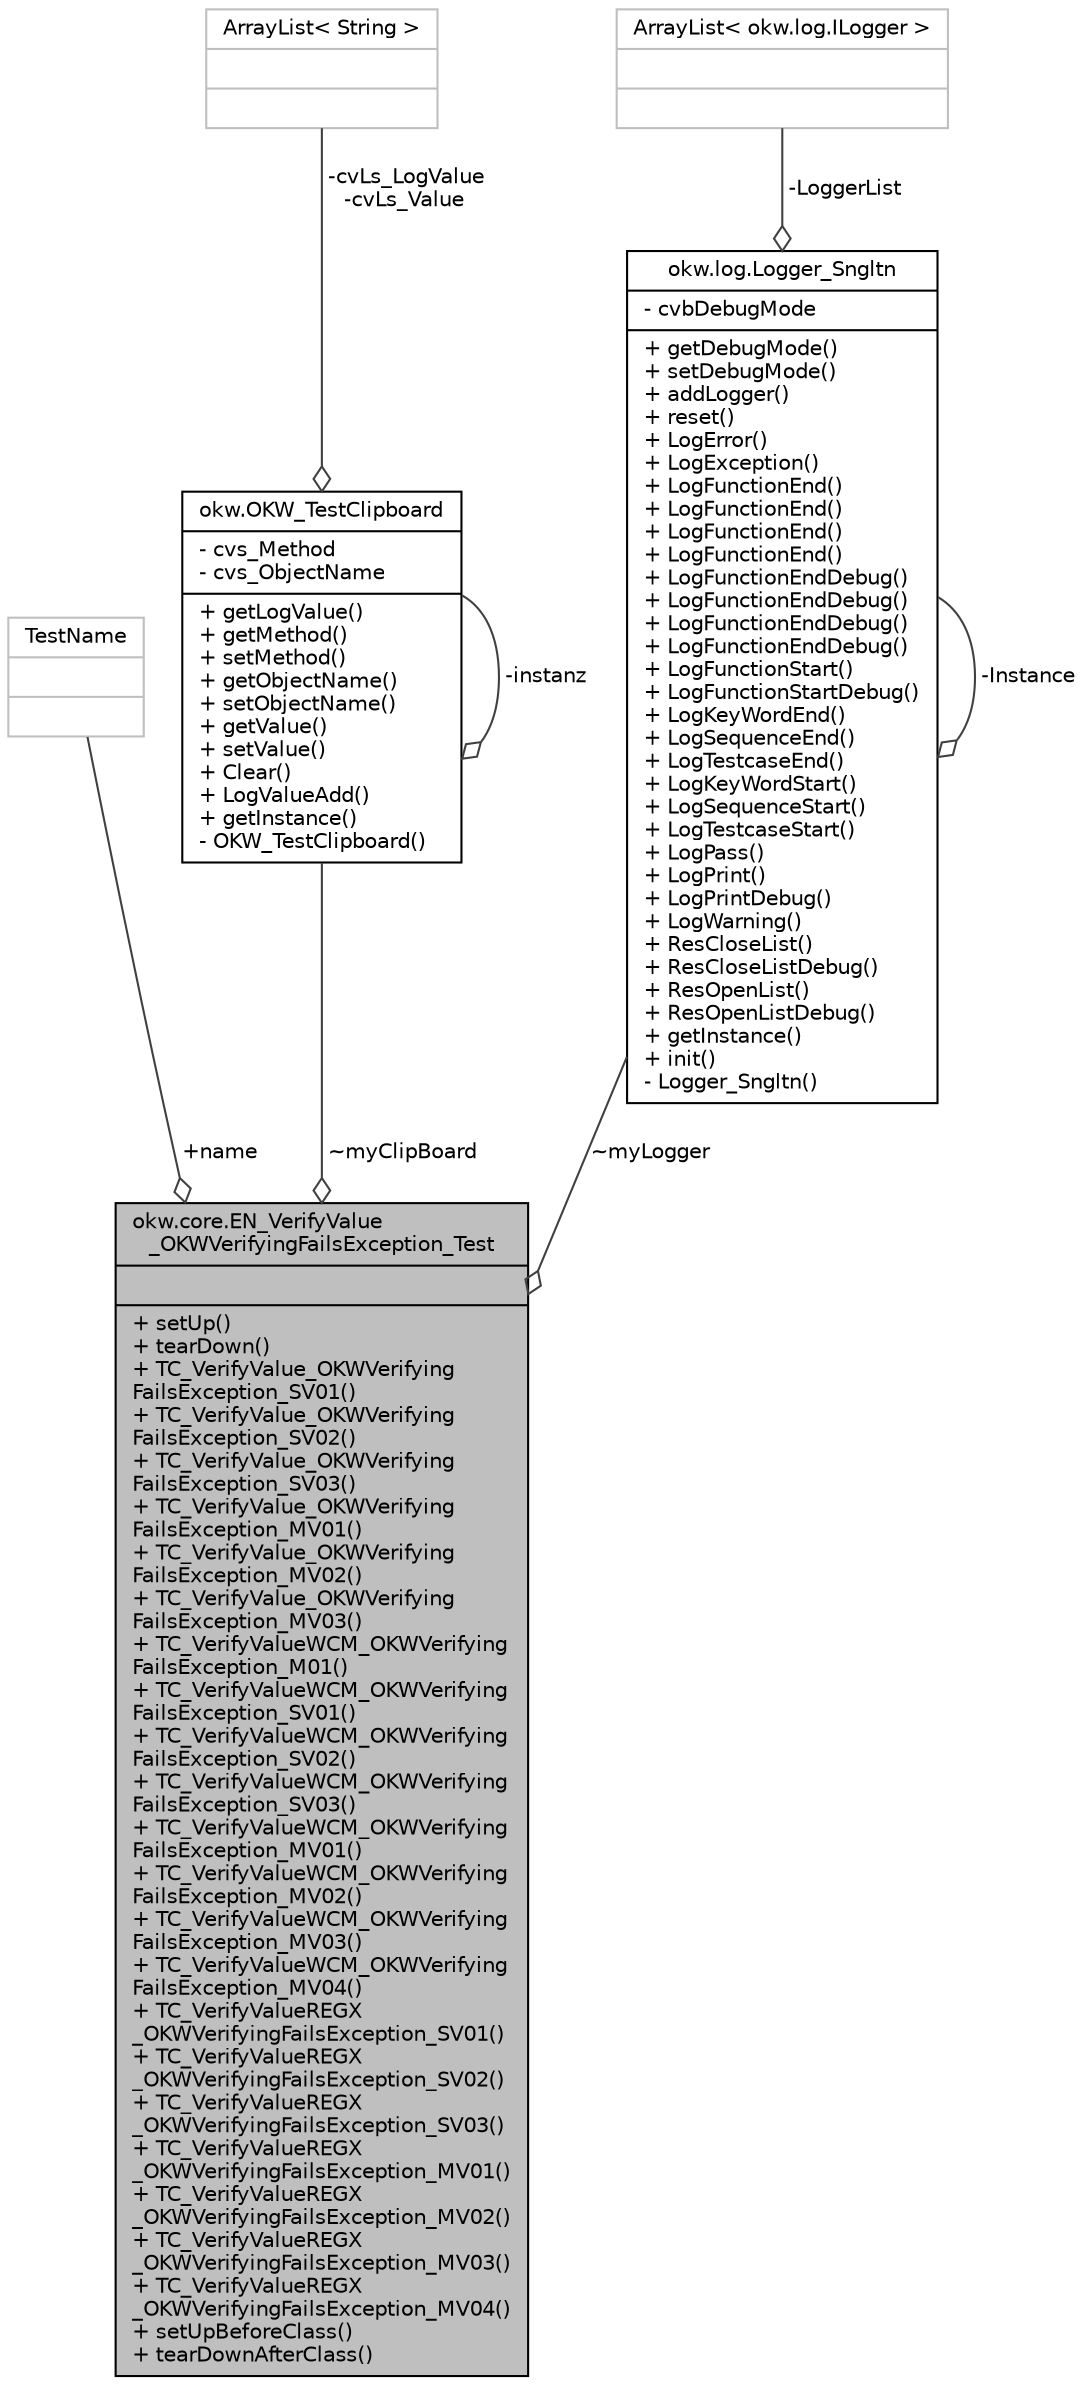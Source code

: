 digraph "okw.core.EN_VerifyValue_OKWVerifyingFailsException_Test"
{
 // INTERACTIVE_SVG=YES
 // LATEX_PDF_SIZE
  edge [fontname="Helvetica",fontsize="10",labelfontname="Helvetica",labelfontsize="10"];
  node [fontname="Helvetica",fontsize="10",shape=record];
  Node1 [label="{okw.core.EN_VerifyValue\l_OKWVerifyingFailsException_Test\n||+ setUp()\l+ tearDown()\l+ TC_VerifyValue_OKWVerifying\lFailsException_SV01()\l+ TC_VerifyValue_OKWVerifying\lFailsException_SV02()\l+ TC_VerifyValue_OKWVerifying\lFailsException_SV03()\l+ TC_VerifyValue_OKWVerifying\lFailsException_MV01()\l+ TC_VerifyValue_OKWVerifying\lFailsException_MV02()\l+ TC_VerifyValue_OKWVerifying\lFailsException_MV03()\l+ TC_VerifyValueWCM_OKWVerifying\lFailsException_M01()\l+ TC_VerifyValueWCM_OKWVerifying\lFailsException_SV01()\l+ TC_VerifyValueWCM_OKWVerifying\lFailsException_SV02()\l+ TC_VerifyValueWCM_OKWVerifying\lFailsException_SV03()\l+ TC_VerifyValueWCM_OKWVerifying\lFailsException_MV01()\l+ TC_VerifyValueWCM_OKWVerifying\lFailsException_MV02()\l+ TC_VerifyValueWCM_OKWVerifying\lFailsException_MV03()\l+ TC_VerifyValueWCM_OKWVerifying\lFailsException_MV04()\l+ TC_VerifyValueREGX\l_OKWVerifyingFailsException_SV01()\l+ TC_VerifyValueREGX\l_OKWVerifyingFailsException_SV02()\l+ TC_VerifyValueREGX\l_OKWVerifyingFailsException_SV03()\l+ TC_VerifyValueREGX\l_OKWVerifyingFailsException_MV01()\l+ TC_VerifyValueREGX\l_OKWVerifyingFailsException_MV02()\l+ TC_VerifyValueREGX\l_OKWVerifyingFailsException_MV03()\l+ TC_VerifyValueREGX\l_OKWVerifyingFailsException_MV04()\l+ setUpBeforeClass()\l+ tearDownAfterClass()\l}",height=0.2,width=0.4,color="black", fillcolor="grey75", style="filled", fontcolor="black",tooltip=" "];
  Node2 -> Node1 [color="grey25",fontsize="10",style="solid",label=" +name" ,arrowhead="odiamond",fontname="Helvetica"];
  Node2 [label="{TestName\n||}",height=0.2,width=0.4,color="grey75", fillcolor="white", style="filled",tooltip=" "];
  Node3 -> Node1 [color="grey25",fontsize="10",style="solid",label=" ~myClipBoard" ,arrowhead="odiamond",fontname="Helvetica"];
  Node3 [label="{okw.OKW_TestClipboard\n|- cvs_Method\l- cvs_ObjectName\l|+ getLogValue()\l+ getMethod()\l+ setMethod()\l+ getObjectName()\l+ setObjectName()\l+ getValue()\l+ setValue()\l+ Clear()\l+ LogValueAdd()\l+ getInstance()\l- OKW_TestClipboard()\l}",height=0.2,width=0.4,color="black", fillcolor="white", style="filled",URL="$classokw_1_1_o_k_w___test_clipboard.html",tooltip=" "];
  Node4 -> Node3 [color="grey25",fontsize="10",style="solid",label=" -cvLs_LogValue\n-cvLs_Value" ,arrowhead="odiamond",fontname="Helvetica"];
  Node4 [label="{ArrayList\< String \>\n||}",height=0.2,width=0.4,color="grey75", fillcolor="white", style="filled",tooltip=" "];
  Node3 -> Node3 [color="grey25",fontsize="10",style="solid",label=" -instanz" ,arrowhead="odiamond",fontname="Helvetica"];
  Node5 -> Node1 [color="grey25",fontsize="10",style="solid",label=" ~myLogger" ,arrowhead="odiamond",fontname="Helvetica"];
  Node5 [label="{okw.log.Logger_Sngltn\n|- cvbDebugMode\l|+ getDebugMode()\l+ setDebugMode()\l+ addLogger()\l+ reset()\l+ LogError()\l+ LogException()\l+ LogFunctionEnd()\l+ LogFunctionEnd()\l+ LogFunctionEnd()\l+ LogFunctionEnd()\l+ LogFunctionEndDebug()\l+ LogFunctionEndDebug()\l+ LogFunctionEndDebug()\l+ LogFunctionEndDebug()\l+ LogFunctionStart()\l+ LogFunctionStartDebug()\l+ LogKeyWordEnd()\l+ LogSequenceEnd()\l+ LogTestcaseEnd()\l+ LogKeyWordStart()\l+ LogSequenceStart()\l+ LogTestcaseStart()\l+ LogPass()\l+ LogPrint()\l+ LogPrintDebug()\l+ LogWarning()\l+ ResCloseList()\l+ ResCloseListDebug()\l+ ResOpenList()\l+ ResOpenListDebug()\l+ getInstance()\l+ init()\l- Logger_Sngltn()\l}",height=0.2,width=0.4,color="black", fillcolor="white", style="filled",URL="$classokw_1_1log_1_1_logger___sngltn.html",tooltip=" "];
  Node6 -> Node5 [color="grey25",fontsize="10",style="solid",label=" -LoggerList" ,arrowhead="odiamond",fontname="Helvetica"];
  Node6 [label="{ArrayList\< okw.log.ILogger \>\n||}",height=0.2,width=0.4,color="grey75", fillcolor="white", style="filled",tooltip=" "];
  Node5 -> Node5 [color="grey25",fontsize="10",style="solid",label=" -Instance" ,arrowhead="odiamond",fontname="Helvetica"];
}
